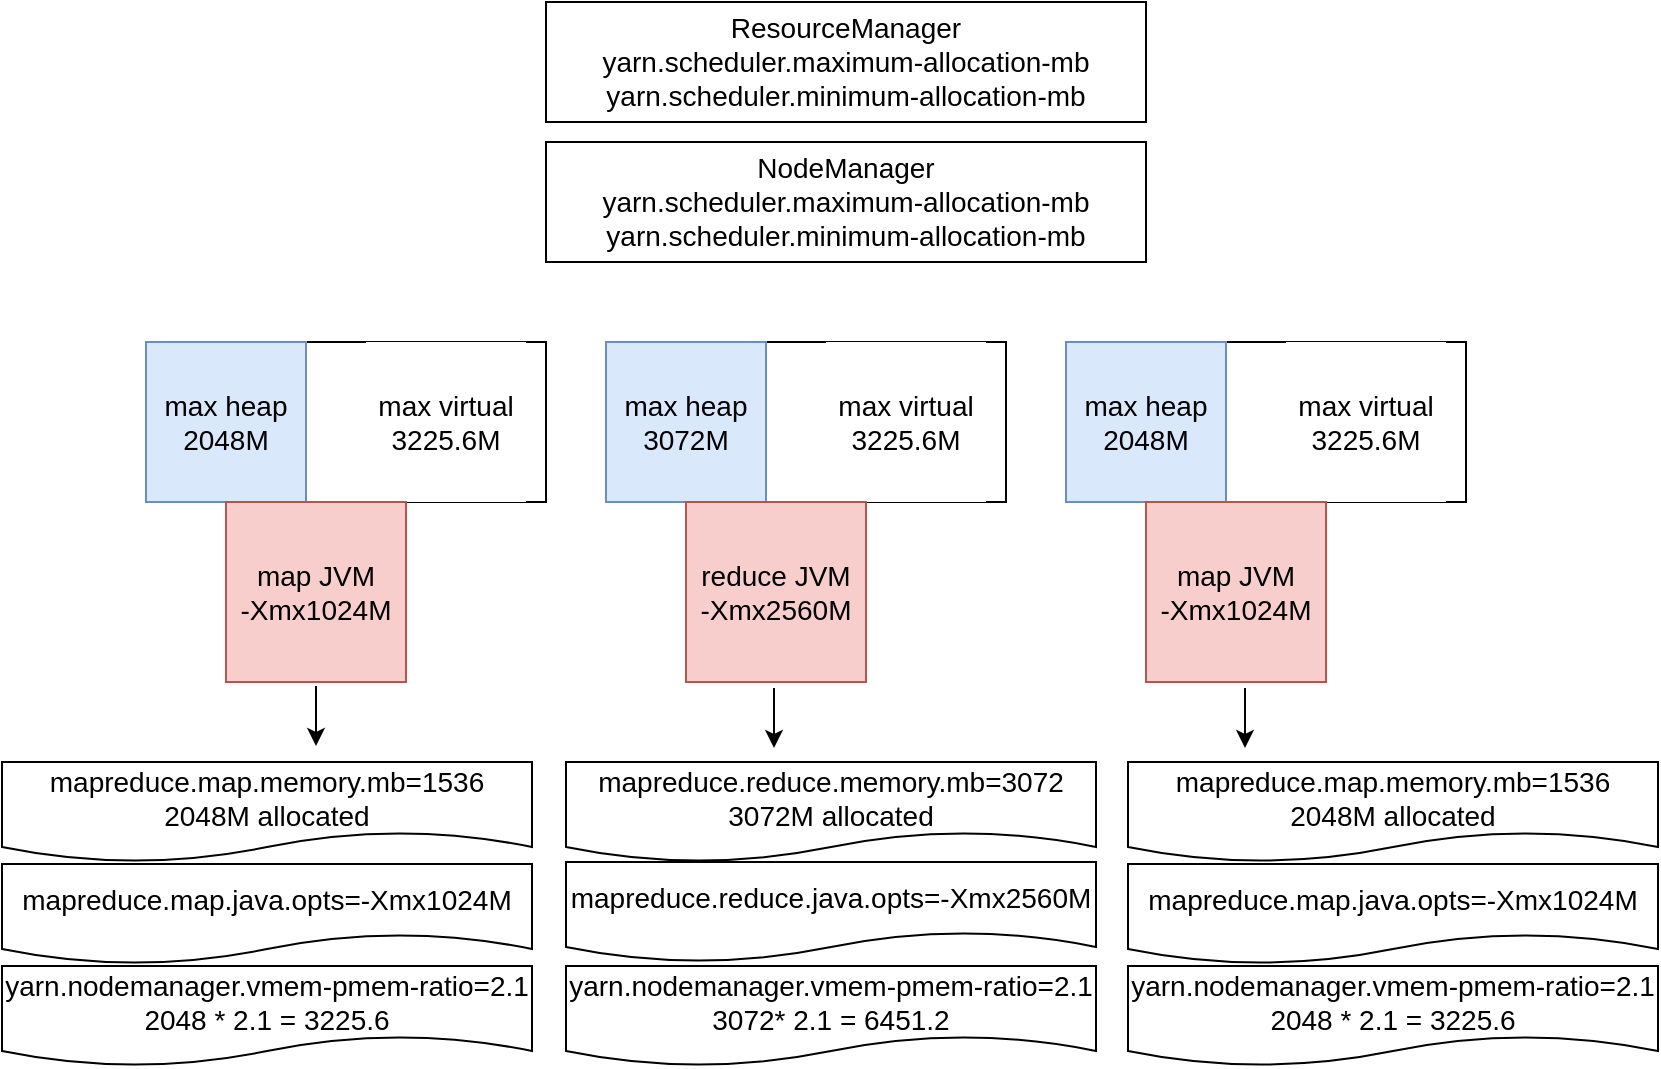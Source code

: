 <mxfile version="14.7.6" type="github">
  <diagram id="_XJO0J99vWzrOxl8445-" name="第 1 页">
    <mxGraphModel dx="934" dy="749" grid="1" gridSize="10" guides="1" tooltips="1" connect="1" arrows="1" fold="1" page="1" pageScale="1" pageWidth="850" pageHeight="1100" math="0" shadow="0">
      <root>
        <mxCell id="0" />
        <mxCell id="1" parent="0" />
        <mxCell id="DkgCfpx4we4KzXeQwORl-1" value="&lt;div style=&quot;font-size: 14px&quot;&gt;ResourceManager&lt;br style=&quot;font-size: 14px&quot;&gt;&lt;/div&gt;&lt;div style=&quot;font-size: 14px&quot;&gt;yarn.scheduler.maximum-allocation-mb&lt;/div&gt;&lt;div style=&quot;font-size: 14px&quot;&gt;yarn.scheduler.minimum-allocation-mb&lt;/div&gt;" style="rounded=0;whiteSpace=wrap;html=1;fontSize=14;" vertex="1" parent="1">
          <mxGeometry x="290" y="120" width="300" height="60" as="geometry" />
        </mxCell>
        <mxCell id="DkgCfpx4we4KzXeQwORl-2" value="&lt;div style=&quot;font-size: 14px&quot;&gt;NodeManager&lt;br style=&quot;font-size: 14px&quot;&gt;&lt;/div&gt;&lt;div style=&quot;font-size: 14px&quot;&gt;yarn.scheduler.maximum-allocation-mb&lt;/div&gt;&lt;div style=&quot;font-size: 14px&quot;&gt;yarn.scheduler.minimum-allocation-mb&lt;/div&gt;" style="rounded=0;whiteSpace=wrap;html=1;fontSize=14;" vertex="1" parent="1">
          <mxGeometry x="290" y="190" width="300" height="60" as="geometry" />
        </mxCell>
        <mxCell id="DkgCfpx4we4KzXeQwORl-3" value="" style="rounded=0;whiteSpace=wrap;html=1;fontSize=14;" vertex="1" parent="1">
          <mxGeometry x="90" y="290" width="200" height="80" as="geometry" />
        </mxCell>
        <mxCell id="DkgCfpx4we4KzXeQwORl-4" value="max heap&lt;br&gt;2048M" style="whiteSpace=wrap;html=1;aspect=fixed;fontSize=14;fillColor=#dae8fc;strokeColor=#6c8ebf;" vertex="1" parent="1">
          <mxGeometry x="90" y="290" width="80" height="80" as="geometry" />
        </mxCell>
        <mxCell id="DkgCfpx4we4KzXeQwORl-5" value="max virtual&lt;br&gt;3225.6M" style="whiteSpace=wrap;html=1;aspect=fixed;fontSize=14;strokeColor=none;" vertex="1" parent="1">
          <mxGeometry x="200" y="290" width="80" height="80" as="geometry" />
        </mxCell>
        <mxCell id="DkgCfpx4we4KzXeQwORl-12" style="edgeStyle=orthogonalEdgeStyle;rounded=0;orthogonalLoop=1;jettySize=auto;html=1;fontSize=14;" edge="1" parent="1">
          <mxGeometry relative="1" as="geometry">
            <mxPoint x="175" y="492" as="targetPoint" />
            <mxPoint x="175" y="462" as="sourcePoint" />
          </mxGeometry>
        </mxCell>
        <mxCell id="DkgCfpx4we4KzXeQwORl-6" value="map JVM&lt;br&gt;-Xmx1024M" style="whiteSpace=wrap;html=1;aspect=fixed;fontSize=14;fillColor=#f8cecc;strokeColor=#b85450;" vertex="1" parent="1">
          <mxGeometry x="130" y="370" width="90" height="90" as="geometry" />
        </mxCell>
        <mxCell id="DkgCfpx4we4KzXeQwORl-7" value="" style="rounded=0;whiteSpace=wrap;html=1;fontSize=14;" vertex="1" parent="1">
          <mxGeometry x="320" y="290" width="200" height="80" as="geometry" />
        </mxCell>
        <mxCell id="DkgCfpx4we4KzXeQwORl-8" value="max heap&lt;br&gt;3072M" style="whiteSpace=wrap;html=1;aspect=fixed;fontSize=14;fillColor=#dae8fc;strokeColor=#6c8ebf;" vertex="1" parent="1">
          <mxGeometry x="320" y="290" width="80" height="80" as="geometry" />
        </mxCell>
        <mxCell id="DkgCfpx4we4KzXeQwORl-9" value="max virtual&lt;br&gt;3225.6M" style="whiteSpace=wrap;html=1;aspect=fixed;fontSize=14;strokeColor=none;" vertex="1" parent="1">
          <mxGeometry x="430" y="290" width="80" height="80" as="geometry" />
        </mxCell>
        <mxCell id="DkgCfpx4we4KzXeQwORl-10" value="reduce JVM&lt;br&gt;-Xmx2560M" style="whiteSpace=wrap;html=1;aspect=fixed;fontSize=14;fillColor=#f8cecc;strokeColor=#b85450;" vertex="1" parent="1">
          <mxGeometry x="360" y="370" width="90" height="90" as="geometry" />
        </mxCell>
        <mxCell id="DkgCfpx4we4KzXeQwORl-13" value="mapreduce.map.memory.mb=1536&lt;br&gt;2048M allocated" style="shape=document;whiteSpace=wrap;html=1;boundedLbl=1;rounded=0;fontSize=14;fillColor=#ffffff;" vertex="1" parent="1">
          <mxGeometry x="18" y="500" width="265" height="50" as="geometry" />
        </mxCell>
        <mxCell id="DkgCfpx4we4KzXeQwORl-18" value="mapreduce.map.java.opts=-Xmx1024M" style="shape=document;whiteSpace=wrap;html=1;boundedLbl=1;rounded=0;fontSize=14;fillColor=#ffffff;" vertex="1" parent="1">
          <mxGeometry x="18" y="551" width="265" height="50" as="geometry" />
        </mxCell>
        <mxCell id="DkgCfpx4we4KzXeQwORl-19" value="yarn.nodemanager.vmem-pmem-ratio=2.1&lt;br&gt;2048 * 2.1 = 3225.6" style="shape=document;whiteSpace=wrap;html=1;boundedLbl=1;rounded=0;fontSize=14;fillColor=#ffffff;" vertex="1" parent="1">
          <mxGeometry x="18" y="602" width="265" height="50" as="geometry" />
        </mxCell>
        <mxCell id="DkgCfpx4we4KzXeQwORl-20" value="" style="rounded=0;whiteSpace=wrap;html=1;fontSize=14;" vertex="1" parent="1">
          <mxGeometry x="550" y="290" width="200" height="80" as="geometry" />
        </mxCell>
        <mxCell id="DkgCfpx4we4KzXeQwORl-21" value="max heap&lt;br&gt;2048M" style="whiteSpace=wrap;html=1;aspect=fixed;fontSize=14;fillColor=#dae8fc;strokeColor=#6c8ebf;" vertex="1" parent="1">
          <mxGeometry x="550" y="290" width="80" height="80" as="geometry" />
        </mxCell>
        <mxCell id="DkgCfpx4we4KzXeQwORl-22" value="max virtual&lt;br&gt;3225.6M" style="whiteSpace=wrap;html=1;aspect=fixed;fontSize=14;strokeColor=none;" vertex="1" parent="1">
          <mxGeometry x="660" y="290" width="80" height="80" as="geometry" />
        </mxCell>
        <mxCell id="DkgCfpx4we4KzXeQwORl-23" value="map JVM&lt;br&gt;-Xmx1024M" style="whiteSpace=wrap;html=1;aspect=fixed;fontSize=14;fillColor=#f8cecc;strokeColor=#b85450;" vertex="1" parent="1">
          <mxGeometry x="590" y="370" width="90" height="90" as="geometry" />
        </mxCell>
        <mxCell id="DkgCfpx4we4KzXeQwORl-24" value="mapreduce.reduce.memory.mb=3072&lt;br&gt;3072M allocated" style="shape=document;whiteSpace=wrap;html=1;boundedLbl=1;rounded=0;fontSize=14;fillColor=#ffffff;" vertex="1" parent="1">
          <mxGeometry x="300" y="500" width="265" height="50" as="geometry" />
        </mxCell>
        <mxCell id="DkgCfpx4we4KzXeQwORl-25" value="mapreduce.reduce.java.opts=-Xmx2560M" style="shape=document;whiteSpace=wrap;html=1;boundedLbl=1;rounded=0;fontSize=14;fillColor=#ffffff;" vertex="1" parent="1">
          <mxGeometry x="300" y="550" width="265" height="50" as="geometry" />
        </mxCell>
        <mxCell id="DkgCfpx4we4KzXeQwORl-26" value="yarn.nodemanager.vmem-pmem-ratio=2.1&lt;br&gt;3072* 2.1 = 6451.2" style="shape=document;whiteSpace=wrap;html=1;boundedLbl=1;rounded=0;fontSize=14;fillColor=#ffffff;" vertex="1" parent="1">
          <mxGeometry x="300" y="602" width="265" height="50" as="geometry" />
        </mxCell>
        <mxCell id="DkgCfpx4we4KzXeQwORl-27" value="mapreduce.map.memory.mb=1536&lt;br&gt;2048M allocated" style="shape=document;whiteSpace=wrap;html=1;boundedLbl=1;rounded=0;fontSize=14;fillColor=#ffffff;" vertex="1" parent="1">
          <mxGeometry x="581" y="500" width="265" height="50" as="geometry" />
        </mxCell>
        <mxCell id="DkgCfpx4we4KzXeQwORl-28" value="mapreduce.map.java.opts=-Xmx1024M" style="shape=document;whiteSpace=wrap;html=1;boundedLbl=1;rounded=0;fontSize=14;fillColor=#ffffff;" vertex="1" parent="1">
          <mxGeometry x="581" y="551" width="265" height="50" as="geometry" />
        </mxCell>
        <mxCell id="DkgCfpx4we4KzXeQwORl-29" value="yarn.nodemanager.vmem-pmem-ratio=2.1&lt;br&gt;2048 * 2.1 = 3225.6" style="shape=document;whiteSpace=wrap;html=1;boundedLbl=1;rounded=0;fontSize=14;fillColor=#ffffff;" vertex="1" parent="1">
          <mxGeometry x="581" y="602" width="265" height="50" as="geometry" />
        </mxCell>
        <mxCell id="DkgCfpx4we4KzXeQwORl-31" style="edgeStyle=orthogonalEdgeStyle;rounded=0;orthogonalLoop=1;jettySize=auto;html=1;fontSize=14;" edge="1" parent="1">
          <mxGeometry relative="1" as="geometry">
            <mxPoint x="404" y="493" as="targetPoint" />
            <mxPoint x="404" y="463" as="sourcePoint" />
          </mxGeometry>
        </mxCell>
        <mxCell id="DkgCfpx4we4KzXeQwORl-32" style="edgeStyle=orthogonalEdgeStyle;rounded=0;orthogonalLoop=1;jettySize=auto;html=1;fontSize=14;" edge="1" parent="1">
          <mxGeometry relative="1" as="geometry">
            <mxPoint x="639.5" y="493" as="targetPoint" />
            <mxPoint x="639.5" y="463" as="sourcePoint" />
          </mxGeometry>
        </mxCell>
      </root>
    </mxGraphModel>
  </diagram>
</mxfile>
